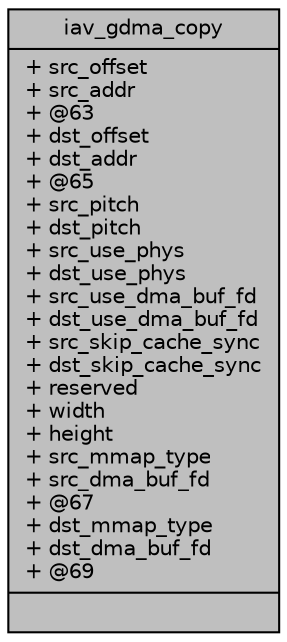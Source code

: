 digraph "iav_gdma_copy"
{
 // INTERACTIVE_SVG=YES
 // LATEX_PDF_SIZE
  bgcolor="transparent";
  edge [fontname="Helvetica",fontsize="10",labelfontname="Helvetica",labelfontsize="10"];
  node [fontname="Helvetica",fontsize="10",shape=record];
  Node1 [label="{iav_gdma_copy\n|+ src_offset\l+ src_addr\l+ @63\l+ dst_offset\l+ dst_addr\l+ @65\l+ src_pitch\l+ dst_pitch\l+ src_use_phys\l+ dst_use_phys\l+ src_use_dma_buf_fd\l+ dst_use_dma_buf_fd\l+ src_skip_cache_sync\l+ dst_skip_cache_sync\l+ reserved\l+ width\l+ height\l+ src_mmap_type\l+ src_dma_buf_fd\l+ @67\l+ dst_mmap_type\l+ dst_dma_buf_fd\l+ @69\l|}",height=0.2,width=0.4,color="black", fillcolor="grey75", style="filled", fontcolor="black",tooltip=" "];
}

